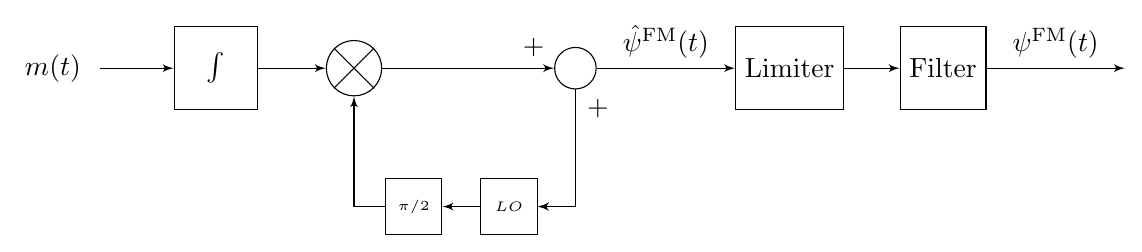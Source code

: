 \documentclass[tikz,border=2mm]{standalone}
\usepackage{tikz}
\usetikzlibrary{positioning}
\usepackage{blox}

\begin{document}
\tikzset{output/.style={}} % Define the output style
% \begin{tikzpicture}

%     % Define the blocks and input/output
%     \bXInput{input}{m(t)};
%     \bXBloc[2]{integrator}{$\int$}{input};
%     \bXBloc[2]{mult}{$\times$}{integrator};
%     \bXBloc[2]{adder}{+}{mult};
%     \node[output, right of=adder] (output) {$\hat{\phi}_{FM}(t)$};
    
%     % For cosine and sine branches
%     \bXBloc[2]{cosine}{$A \cos(2\pi f_c t)$}{mult};
%     \bXBloc[2]{sine}{$A \sin(2\pi f_c t)$}{mult};
%     \bXBloc[2]{phase_shift}{$\frac{\pi}{2}$}{cosine};

%     % Connecting lines (links)
%     \bXLink{input}{integrator};
%     \bXLink{integrator}{mult};
%     \bXLink{mult}{adder};
%     \bXLink{adder}{output};
%     \bXLink{cosine}{mult};
%     \bXLink{sine}{adder};
%     \bXLink{phase_shift}{cosine};

% \end{tikzpicture}

\begin{tikzpicture}
\bXInput[$m(t)$]{in} % input node
\bXBloc[3]{integrator}{$\int$}{in} % integrator block
\bXLink[]{in}{integrator} % in-int link
\bXCompSum[5]{comp}{integrator}{}{}{}{} % modulator 
\bXLink[]{integrator}{comp} % in-int link
% \bXCompSum[15]{comp1}{integrator}{+}{}{+}{} % modulator 
% \bXLink[]{comp}{comp1} % in-int link
\bXSumb*[8]{summer}{comp}
% \bXBlocr{return}{$LO$}{summer}
% \bXLink[]{return}{summer} % in-int link
\bXLink[]{comp}{summer} % in-int link

\bXDefaultLineStyle
\bXBranchy[5]{summer}{back}
\begin{tiny}
\bXChainReturn[2]{back}
{f/$LO$,g/{$\pi/2$}}
\bXLinkyx{summer}{f}
\bXLinkxy{g}{comp}
\end{tiny}
\bXDefaultLineStyle
\bXStyleBlocDefault

\bXBloc[5]{limiter}{Limiter}{summer} % input node
\bXLink[$\hat\psi^{\mathrm{FM}}(t)$]{summer}{limiter} % in-int link

\bXBloc[2]{filter}{Filter}{limiter} % input node
\bXLink[]{limiter}{filter} % in-int link

\bXOutput[5]{out}{filter} % input node
\bXLink[$\psi^{\mathrm{FM}}(t)$]{filter}{out} % in-int link



\end{tikzpicture}
\end{document}